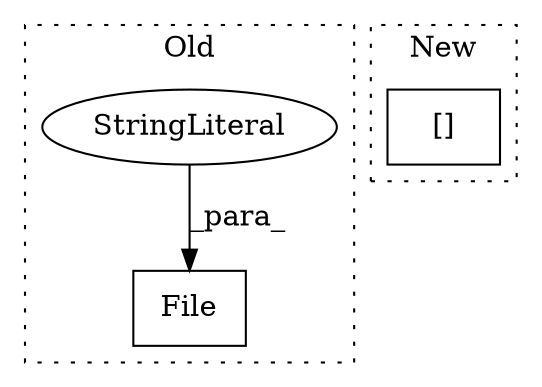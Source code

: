 digraph G {
subgraph cluster0 {
1 [label="File" a="32" s="15291,15309" l="5,1" shape="box"];
3 [label="StringLiteral" a="45" s="15306" l="3" shape="ellipse"];
label = "Old";
style="dotted";
}
subgraph cluster1 {
2 [label="[]" a="2" s="14424,14454" l="16,1" shape="box"];
label = "New";
style="dotted";
}
3 -> 1 [label="_para_"];
}